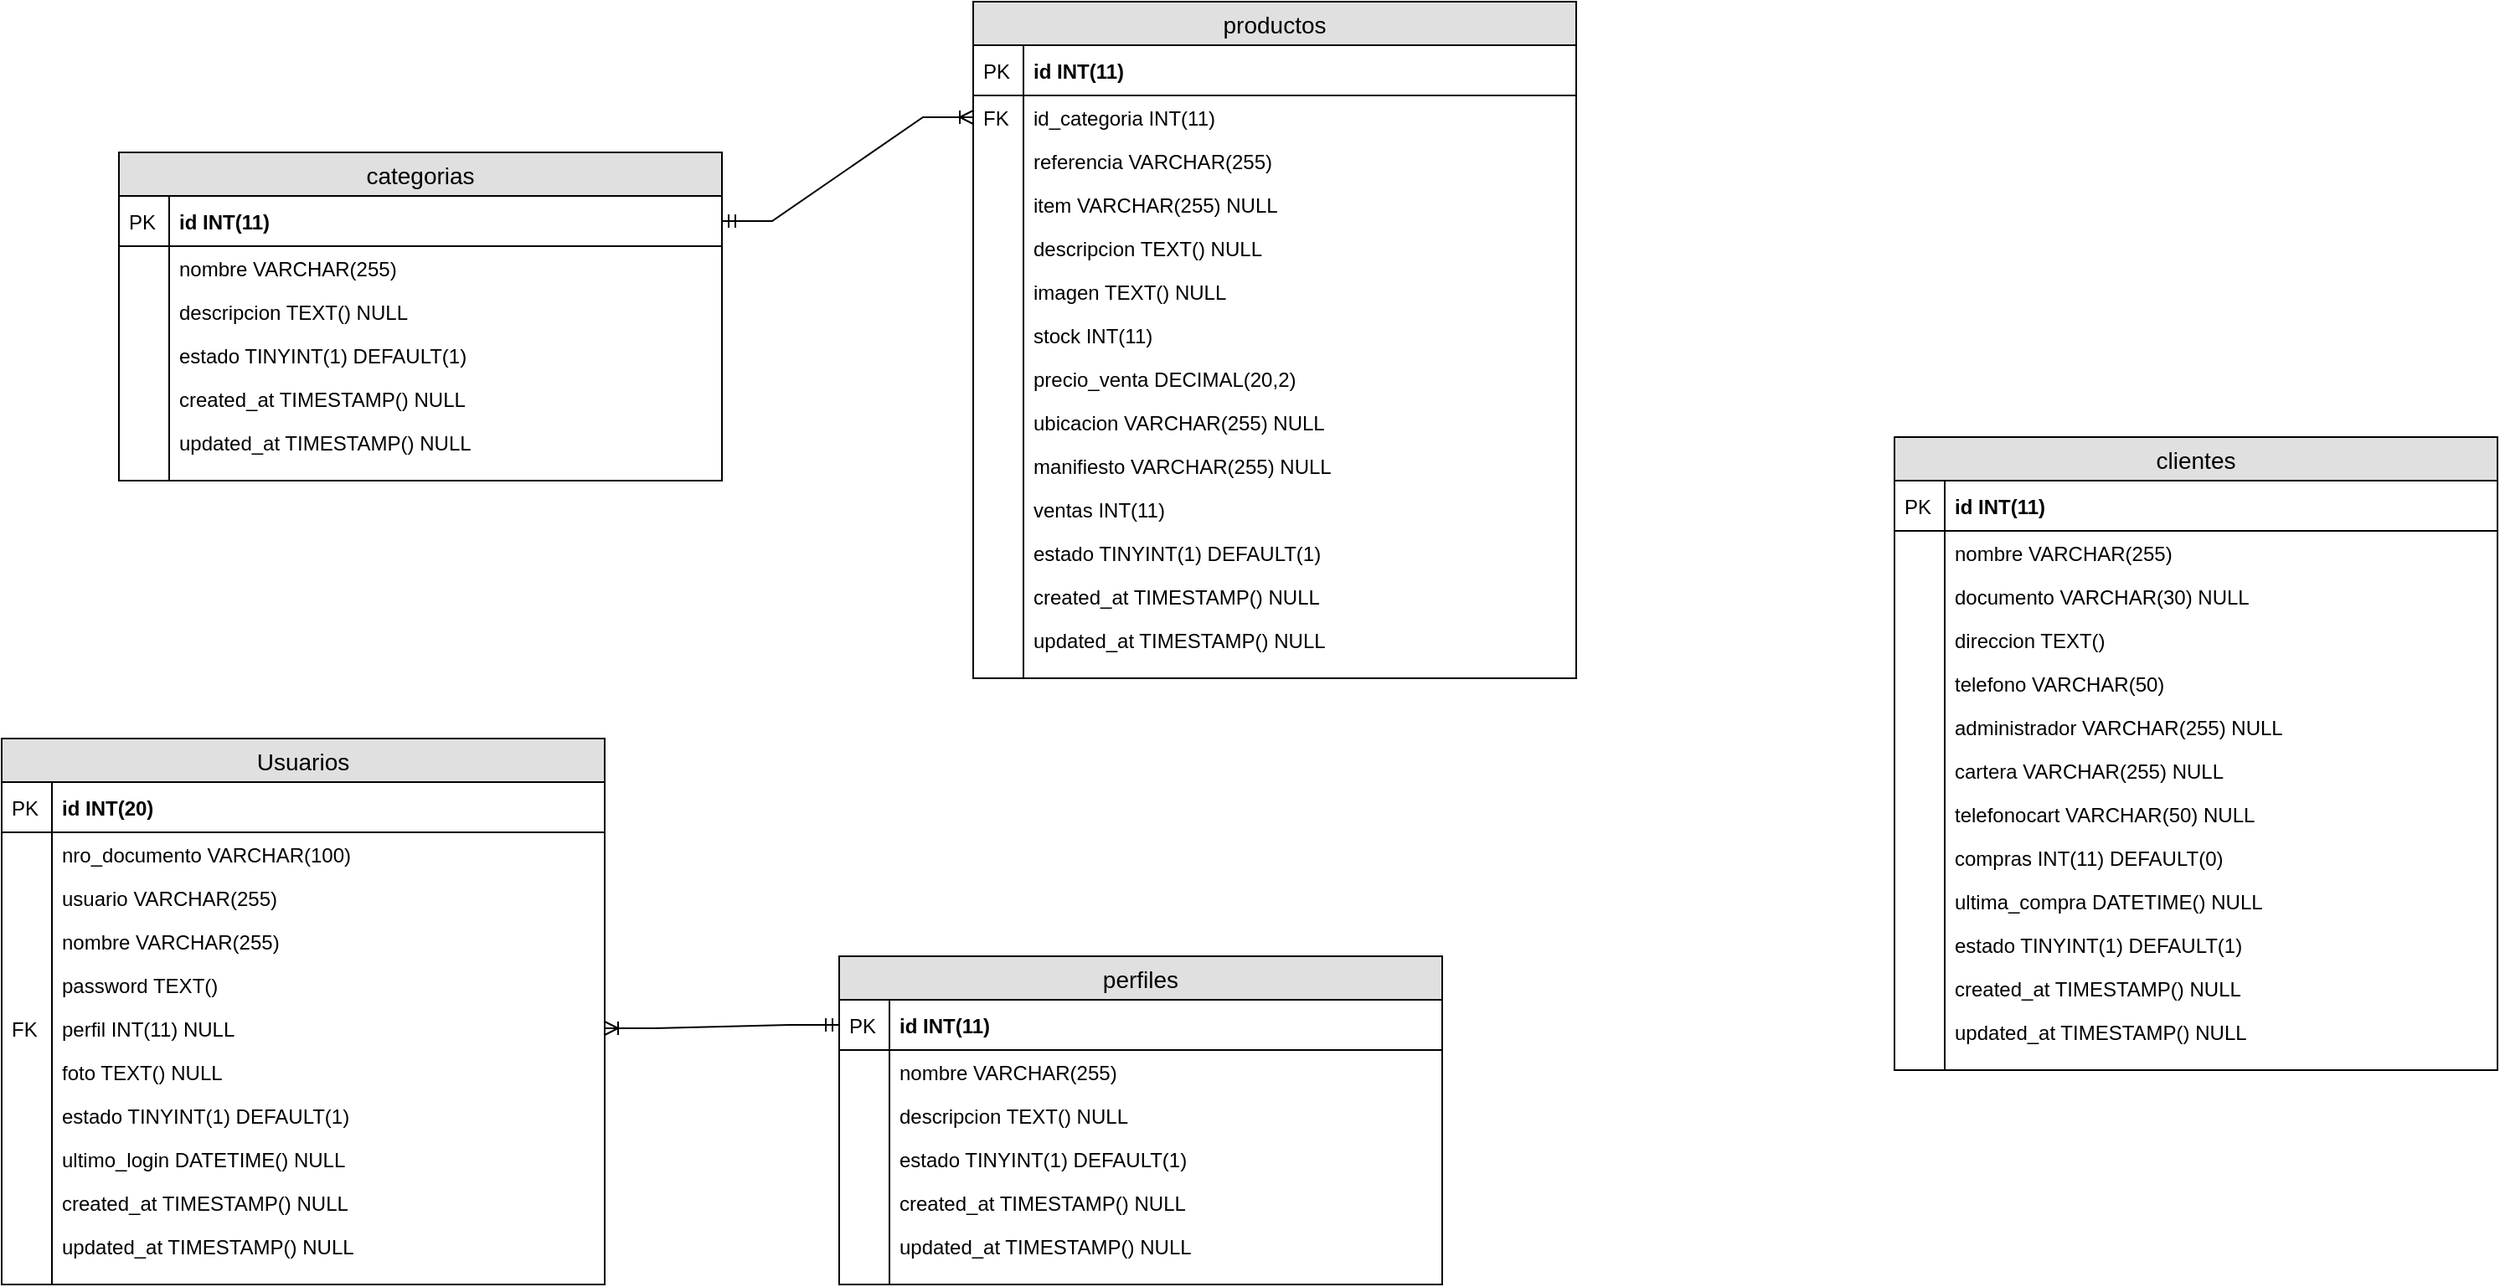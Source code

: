 <mxfile version="15.4.0" type="device"><diagram id="TV2pP8yMNN5nNsr2ddYz" name="Página-1"><mxGraphModel dx="2249" dy="1991" grid="1" gridSize="10" guides="1" tooltips="1" connect="1" arrows="1" fold="1" page="1" pageScale="1" pageWidth="827" pageHeight="1169" math="0" shadow="0"><root><mxCell id="0"/><mxCell id="1" parent="0"/><mxCell id="K2hWUeUvLaZcjFh7Xg0i-14" value="Usuarios" style="swimlane;fontStyle=0;childLayout=stackLayout;horizontal=1;startSize=26;fillColor=#e0e0e0;horizontalStack=0;resizeParent=1;resizeParentMax=0;resizeLast=0;collapsible=1;marginBottom=0;swimlaneFillColor=#ffffff;align=center;fontSize=14;" parent="1" vertex="1"><mxGeometry x="-680" y="280" width="360" height="326" as="geometry"/></mxCell><mxCell id="K2hWUeUvLaZcjFh7Xg0i-15" value="id INT(20)" style="shape=partialRectangle;top=0;left=0;right=0;bottom=1;align=left;verticalAlign=middle;fillColor=none;spacingLeft=34;spacingRight=4;overflow=hidden;rotatable=0;points=[[0,0.5],[1,0.5]];portConstraint=eastwest;dropTarget=0;fontStyle=1;fontSize=12;" parent="K2hWUeUvLaZcjFh7Xg0i-14" vertex="1"><mxGeometry y="26" width="360" height="30" as="geometry"/></mxCell><mxCell id="K2hWUeUvLaZcjFh7Xg0i-16" value="PK" style="shape=partialRectangle;top=0;left=0;bottom=0;fillColor=none;align=left;verticalAlign=middle;spacingLeft=4;spacingRight=4;overflow=hidden;rotatable=0;points=[];portConstraint=eastwest;part=1;fontSize=12;" parent="K2hWUeUvLaZcjFh7Xg0i-15" vertex="1" connectable="0"><mxGeometry width="30" height="30" as="geometry"/></mxCell><mxCell id="K2hWUeUvLaZcjFh7Xg0i-17" value="nro_documento VARCHAR(100)&#10;" style="shape=partialRectangle;top=0;left=0;right=0;bottom=0;align=left;verticalAlign=top;fillColor=none;spacingLeft=34;spacingRight=4;overflow=hidden;rotatable=0;points=[[0,0.5],[1,0.5]];portConstraint=eastwest;dropTarget=0;fontSize=12;" parent="K2hWUeUvLaZcjFh7Xg0i-14" vertex="1"><mxGeometry y="56" width="360" height="26" as="geometry"/></mxCell><mxCell id="K2hWUeUvLaZcjFh7Xg0i-18" value="" style="shape=partialRectangle;top=0;left=0;bottom=0;fillColor=none;align=left;verticalAlign=top;spacingLeft=4;spacingRight=4;overflow=hidden;rotatable=0;points=[];portConstraint=eastwest;part=1;fontSize=12;" parent="K2hWUeUvLaZcjFh7Xg0i-17" vertex="1" connectable="0"><mxGeometry width="30" height="26" as="geometry"/></mxCell><mxCell id="K2hWUeUvLaZcjFh7Xg0i-19" value="usuario VARCHAR(255)" style="shape=partialRectangle;top=0;left=0;right=0;bottom=0;align=left;verticalAlign=top;fillColor=none;spacingLeft=34;spacingRight=4;overflow=hidden;rotatable=0;points=[[0,0.5],[1,0.5]];portConstraint=eastwest;dropTarget=0;fontSize=12;" parent="K2hWUeUvLaZcjFh7Xg0i-14" vertex="1"><mxGeometry y="82" width="360" height="26" as="geometry"/></mxCell><mxCell id="K2hWUeUvLaZcjFh7Xg0i-20" value="" style="shape=partialRectangle;top=0;left=0;bottom=0;fillColor=none;align=left;verticalAlign=top;spacingLeft=4;spacingRight=4;overflow=hidden;rotatable=0;points=[];portConstraint=eastwest;part=1;fontSize=12;" parent="K2hWUeUvLaZcjFh7Xg0i-19" vertex="1" connectable="0"><mxGeometry width="30" height="26" as="geometry"/></mxCell><mxCell id="K2hWUeUvLaZcjFh7Xg0i-23" value="nombre VARCHAR(255)" style="shape=partialRectangle;top=0;left=0;right=0;bottom=0;align=left;verticalAlign=top;fillColor=none;spacingLeft=34;spacingRight=4;overflow=hidden;rotatable=0;points=[[0,0.5],[1,0.5]];portConstraint=eastwest;dropTarget=0;fontSize=12;" parent="K2hWUeUvLaZcjFh7Xg0i-14" vertex="1"><mxGeometry y="108" width="360" height="26" as="geometry"/></mxCell><mxCell id="K2hWUeUvLaZcjFh7Xg0i-24" value="" style="shape=partialRectangle;top=0;left=0;bottom=0;fillColor=none;align=left;verticalAlign=top;spacingLeft=4;spacingRight=4;overflow=hidden;rotatable=0;points=[];portConstraint=eastwest;part=1;fontSize=12;" parent="K2hWUeUvLaZcjFh7Xg0i-23" vertex="1" connectable="0"><mxGeometry width="30" height="26" as="geometry"/></mxCell><mxCell id="K2hWUeUvLaZcjFh7Xg0i-21" value="password TEXT()" style="shape=partialRectangle;top=0;left=0;right=0;bottom=0;align=left;verticalAlign=top;fillColor=none;spacingLeft=34;spacingRight=4;overflow=hidden;rotatable=0;points=[[0,0.5],[1,0.5]];portConstraint=eastwest;dropTarget=0;fontSize=12;" parent="K2hWUeUvLaZcjFh7Xg0i-14" vertex="1"><mxGeometry y="134" width="360" height="26" as="geometry"/></mxCell><mxCell id="K2hWUeUvLaZcjFh7Xg0i-22" value="" style="shape=partialRectangle;top=0;left=0;bottom=0;fillColor=none;align=left;verticalAlign=top;spacingLeft=4;spacingRight=4;overflow=hidden;rotatable=0;points=[];portConstraint=eastwest;part=1;fontSize=12;" parent="K2hWUeUvLaZcjFh7Xg0i-21" vertex="1" connectable="0"><mxGeometry width="30" height="26" as="geometry"/></mxCell><mxCell id="K2hWUeUvLaZcjFh7Xg0i-25" value="perfil INT(11) NULL" style="shape=partialRectangle;top=0;left=0;right=0;bottom=0;align=left;verticalAlign=top;fillColor=none;spacingLeft=34;spacingRight=4;overflow=hidden;rotatable=0;points=[[0,0.5],[1,0.5]];portConstraint=eastwest;dropTarget=0;fontSize=12;" parent="K2hWUeUvLaZcjFh7Xg0i-14" vertex="1"><mxGeometry y="160" width="360" height="26" as="geometry"/></mxCell><mxCell id="K2hWUeUvLaZcjFh7Xg0i-26" value="FK" style="shape=partialRectangle;top=0;left=0;bottom=0;fillColor=none;align=left;verticalAlign=top;spacingLeft=4;spacingRight=4;overflow=hidden;rotatable=0;points=[];portConstraint=eastwest;part=1;fontSize=12;" parent="K2hWUeUvLaZcjFh7Xg0i-25" vertex="1" connectable="0"><mxGeometry width="30" height="26" as="geometry"/></mxCell><mxCell id="K2hWUeUvLaZcjFh7Xg0i-27" value="foto TEXT() NULL" style="shape=partialRectangle;top=0;left=0;right=0;bottom=0;align=left;verticalAlign=top;fillColor=none;spacingLeft=34;spacingRight=4;overflow=hidden;rotatable=0;points=[[0,0.5],[1,0.5]];portConstraint=eastwest;dropTarget=0;fontSize=12;" parent="K2hWUeUvLaZcjFh7Xg0i-14" vertex="1"><mxGeometry y="186" width="360" height="26" as="geometry"/></mxCell><mxCell id="K2hWUeUvLaZcjFh7Xg0i-28" value="" style="shape=partialRectangle;top=0;left=0;bottom=0;fillColor=none;align=left;verticalAlign=top;spacingLeft=4;spacingRight=4;overflow=hidden;rotatable=0;points=[];portConstraint=eastwest;part=1;fontSize=12;" parent="K2hWUeUvLaZcjFh7Xg0i-27" vertex="1" connectable="0"><mxGeometry width="30" height="26" as="geometry"/></mxCell><mxCell id="K2hWUeUvLaZcjFh7Xg0i-41" value="estado TINYINT(1) DEFAULT(1)" style="shape=partialRectangle;top=0;left=0;right=0;bottom=0;align=left;verticalAlign=top;fillColor=none;spacingLeft=34;spacingRight=4;overflow=hidden;rotatable=0;points=[[0,0.5],[1,0.5]];portConstraint=eastwest;dropTarget=0;fontSize=12;" parent="K2hWUeUvLaZcjFh7Xg0i-14" vertex="1"><mxGeometry y="212" width="360" height="26" as="geometry"/></mxCell><mxCell id="K2hWUeUvLaZcjFh7Xg0i-42" value="" style="shape=partialRectangle;top=0;left=0;bottom=0;fillColor=none;align=left;verticalAlign=top;spacingLeft=4;spacingRight=4;overflow=hidden;rotatable=0;points=[];portConstraint=eastwest;part=1;fontSize=12;" parent="K2hWUeUvLaZcjFh7Xg0i-41" vertex="1" connectable="0"><mxGeometry width="30" height="26" as="geometry"/></mxCell><mxCell id="K2hWUeUvLaZcjFh7Xg0i-29" value="ultimo_login DATETIME() NULL" style="shape=partialRectangle;top=0;left=0;right=0;bottom=0;align=left;verticalAlign=top;fillColor=none;spacingLeft=34;spacingRight=4;overflow=hidden;rotatable=0;points=[[0,0.5],[1,0.5]];portConstraint=eastwest;dropTarget=0;fontSize=12;" parent="K2hWUeUvLaZcjFh7Xg0i-14" vertex="1"><mxGeometry y="238" width="360" height="26" as="geometry"/></mxCell><mxCell id="K2hWUeUvLaZcjFh7Xg0i-30" value="" style="shape=partialRectangle;top=0;left=0;bottom=0;fillColor=none;align=left;verticalAlign=top;spacingLeft=4;spacingRight=4;overflow=hidden;rotatable=0;points=[];portConstraint=eastwest;part=1;fontSize=12;" parent="K2hWUeUvLaZcjFh7Xg0i-29" vertex="1" connectable="0"><mxGeometry width="30" height="26" as="geometry"/></mxCell><mxCell id="K2hWUeUvLaZcjFh7Xg0i-45" value="created_at TIMESTAMP() NULL" style="shape=partialRectangle;top=0;left=0;right=0;bottom=0;align=left;verticalAlign=top;fillColor=none;spacingLeft=34;spacingRight=4;overflow=hidden;rotatable=0;points=[[0,0.5],[1,0.5]];portConstraint=eastwest;dropTarget=0;fontSize=12;" parent="K2hWUeUvLaZcjFh7Xg0i-14" vertex="1"><mxGeometry y="264" width="360" height="26" as="geometry"/></mxCell><mxCell id="K2hWUeUvLaZcjFh7Xg0i-46" value="" style="shape=partialRectangle;top=0;left=0;bottom=0;fillColor=none;align=left;verticalAlign=top;spacingLeft=4;spacingRight=4;overflow=hidden;rotatable=0;points=[];portConstraint=eastwest;part=1;fontSize=12;" parent="K2hWUeUvLaZcjFh7Xg0i-45" vertex="1" connectable="0"><mxGeometry width="30" height="26" as="geometry"/></mxCell><mxCell id="K2hWUeUvLaZcjFh7Xg0i-47" value="updated_at TIMESTAMP() NULL" style="shape=partialRectangle;top=0;left=0;right=0;bottom=0;align=left;verticalAlign=top;fillColor=none;spacingLeft=34;spacingRight=4;overflow=hidden;rotatable=0;points=[[0,0.5],[1,0.5]];portConstraint=eastwest;dropTarget=0;fontSize=12;" parent="K2hWUeUvLaZcjFh7Xg0i-14" vertex="1"><mxGeometry y="290" width="360" height="26" as="geometry"/></mxCell><mxCell id="K2hWUeUvLaZcjFh7Xg0i-48" value="" style="shape=partialRectangle;top=0;left=0;bottom=0;fillColor=none;align=left;verticalAlign=top;spacingLeft=4;spacingRight=4;overflow=hidden;rotatable=0;points=[];portConstraint=eastwest;part=1;fontSize=12;" parent="K2hWUeUvLaZcjFh7Xg0i-47" vertex="1" connectable="0"><mxGeometry width="30" height="26" as="geometry"/></mxCell><mxCell id="K2hWUeUvLaZcjFh7Xg0i-55" value="" style="shape=partialRectangle;top=0;left=0;right=0;bottom=0;align=left;verticalAlign=top;fillColor=none;spacingLeft=34;spacingRight=4;overflow=hidden;rotatable=0;points=[[0,0.5],[1,0.5]];portConstraint=eastwest;dropTarget=0;fontSize=12;" parent="K2hWUeUvLaZcjFh7Xg0i-14" vertex="1"><mxGeometry y="316" width="360" height="10" as="geometry"/></mxCell><mxCell id="K2hWUeUvLaZcjFh7Xg0i-56" value="" style="shape=partialRectangle;top=0;left=0;bottom=0;fillColor=none;align=left;verticalAlign=top;spacingLeft=4;spacingRight=4;overflow=hidden;rotatable=0;points=[];portConstraint=eastwest;part=1;fontSize=12;" parent="K2hWUeUvLaZcjFh7Xg0i-55" vertex="1" connectable="0"><mxGeometry width="30" height="10" as="geometry"/></mxCell><mxCell id="K2hWUeUvLaZcjFh7Xg0i-59" value="perfiles" style="swimlane;fontStyle=0;childLayout=stackLayout;horizontal=1;startSize=26;fillColor=#e0e0e0;horizontalStack=0;resizeParent=1;resizeParentMax=0;resizeLast=0;collapsible=1;marginBottom=0;swimlaneFillColor=#ffffff;align=center;fontSize=14;" parent="1" vertex="1"><mxGeometry x="-180" y="410" width="360" height="196" as="geometry"/></mxCell><mxCell id="K2hWUeUvLaZcjFh7Xg0i-60" value="id INT(11)" style="shape=partialRectangle;top=0;left=0;right=0;bottom=1;align=left;verticalAlign=middle;fillColor=none;spacingLeft=34;spacingRight=4;overflow=hidden;rotatable=0;points=[[0,0.5],[1,0.5]];portConstraint=eastwest;dropTarget=0;fontStyle=1;fontSize=12;" parent="K2hWUeUvLaZcjFh7Xg0i-59" vertex="1"><mxGeometry y="26" width="360" height="30" as="geometry"/></mxCell><mxCell id="K2hWUeUvLaZcjFh7Xg0i-61" value="PK" style="shape=partialRectangle;top=0;left=0;bottom=0;fillColor=none;align=left;verticalAlign=middle;spacingLeft=4;spacingRight=4;overflow=hidden;rotatable=0;points=[];portConstraint=eastwest;part=1;fontSize=12;" parent="K2hWUeUvLaZcjFh7Xg0i-60" vertex="1" connectable="0"><mxGeometry width="30" height="30" as="geometry"/></mxCell><mxCell id="K2hWUeUvLaZcjFh7Xg0i-62" value="nombre VARCHAR(255)" style="shape=partialRectangle;top=0;left=0;right=0;bottom=0;align=left;verticalAlign=top;fillColor=none;spacingLeft=34;spacingRight=4;overflow=hidden;rotatable=0;points=[[0,0.5],[1,0.5]];portConstraint=eastwest;dropTarget=0;fontSize=12;" parent="K2hWUeUvLaZcjFh7Xg0i-59" vertex="1"><mxGeometry y="56" width="360" height="26" as="geometry"/></mxCell><mxCell id="K2hWUeUvLaZcjFh7Xg0i-63" value="" style="shape=partialRectangle;top=0;left=0;bottom=0;fillColor=none;align=left;verticalAlign=top;spacingLeft=4;spacingRight=4;overflow=hidden;rotatable=0;points=[];portConstraint=eastwest;part=1;fontSize=12;" parent="K2hWUeUvLaZcjFh7Xg0i-62" vertex="1" connectable="0"><mxGeometry width="30" height="26" as="geometry"/></mxCell><mxCell id="K2hWUeUvLaZcjFh7Xg0i-68" value="descripcion TEXT() NULL" style="shape=partialRectangle;top=0;left=0;right=0;bottom=0;align=left;verticalAlign=top;fillColor=none;spacingLeft=34;spacingRight=4;overflow=hidden;rotatable=0;points=[[0,0.5],[1,0.5]];portConstraint=eastwest;dropTarget=0;fontSize=12;" parent="K2hWUeUvLaZcjFh7Xg0i-59" vertex="1"><mxGeometry y="82" width="360" height="26" as="geometry"/></mxCell><mxCell id="K2hWUeUvLaZcjFh7Xg0i-69" value="" style="shape=partialRectangle;top=0;left=0;bottom=0;fillColor=none;align=left;verticalAlign=top;spacingLeft=4;spacingRight=4;overflow=hidden;rotatable=0;points=[];portConstraint=eastwest;part=1;fontSize=12;" parent="K2hWUeUvLaZcjFh7Xg0i-68" vertex="1" connectable="0"><mxGeometry width="30" height="26" as="geometry"/></mxCell><mxCell id="K2hWUeUvLaZcjFh7Xg0i-86" value="estado TINYINT(1) DEFAULT(1)" style="shape=partialRectangle;top=0;left=0;right=0;bottom=0;align=left;verticalAlign=top;fillColor=none;spacingLeft=34;spacingRight=4;overflow=hidden;rotatable=0;points=[[0,0.5],[1,0.5]];portConstraint=eastwest;dropTarget=0;fontSize=12;" parent="K2hWUeUvLaZcjFh7Xg0i-59" vertex="1"><mxGeometry y="108" width="360" height="26" as="geometry"/></mxCell><mxCell id="K2hWUeUvLaZcjFh7Xg0i-87" value="" style="shape=partialRectangle;top=0;left=0;bottom=0;fillColor=none;align=left;verticalAlign=top;spacingLeft=4;spacingRight=4;overflow=hidden;rotatable=0;points=[];portConstraint=eastwest;part=1;fontSize=12;" parent="K2hWUeUvLaZcjFh7Xg0i-86" vertex="1" connectable="0"><mxGeometry width="30" height="26" as="geometry"/></mxCell><mxCell id="K2hWUeUvLaZcjFh7Xg0i-90" value="created_at TIMESTAMP() NULL" style="shape=partialRectangle;top=0;left=0;right=0;bottom=0;align=left;verticalAlign=top;fillColor=none;spacingLeft=34;spacingRight=4;overflow=hidden;rotatable=0;points=[[0,0.5],[1,0.5]];portConstraint=eastwest;dropTarget=0;fontSize=12;" parent="K2hWUeUvLaZcjFh7Xg0i-59" vertex="1"><mxGeometry y="134" width="360" height="26" as="geometry"/></mxCell><mxCell id="K2hWUeUvLaZcjFh7Xg0i-91" value="" style="shape=partialRectangle;top=0;left=0;bottom=0;fillColor=none;align=left;verticalAlign=top;spacingLeft=4;spacingRight=4;overflow=hidden;rotatable=0;points=[];portConstraint=eastwest;part=1;fontSize=12;" parent="K2hWUeUvLaZcjFh7Xg0i-90" vertex="1" connectable="0"><mxGeometry width="30" height="26" as="geometry"/></mxCell><mxCell id="K2hWUeUvLaZcjFh7Xg0i-92" value="updated_at TIMESTAMP() NULL" style="shape=partialRectangle;top=0;left=0;right=0;bottom=0;align=left;verticalAlign=top;fillColor=none;spacingLeft=34;spacingRight=4;overflow=hidden;rotatable=0;points=[[0,0.5],[1,0.5]];portConstraint=eastwest;dropTarget=0;fontSize=12;" parent="K2hWUeUvLaZcjFh7Xg0i-59" vertex="1"><mxGeometry y="160" width="360" height="26" as="geometry"/></mxCell><mxCell id="K2hWUeUvLaZcjFh7Xg0i-93" value="" style="shape=partialRectangle;top=0;left=0;bottom=0;fillColor=none;align=left;verticalAlign=top;spacingLeft=4;spacingRight=4;overflow=hidden;rotatable=0;points=[];portConstraint=eastwest;part=1;fontSize=12;" parent="K2hWUeUvLaZcjFh7Xg0i-92" vertex="1" connectable="0"><mxGeometry width="30" height="26" as="geometry"/></mxCell><mxCell id="K2hWUeUvLaZcjFh7Xg0i-100" value="" style="shape=partialRectangle;top=0;left=0;right=0;bottom=0;align=left;verticalAlign=top;fillColor=none;spacingLeft=34;spacingRight=4;overflow=hidden;rotatable=0;points=[[0,0.5],[1,0.5]];portConstraint=eastwest;dropTarget=0;fontSize=12;" parent="K2hWUeUvLaZcjFh7Xg0i-59" vertex="1"><mxGeometry y="186" width="360" height="10" as="geometry"/></mxCell><mxCell id="K2hWUeUvLaZcjFh7Xg0i-101" value="" style="shape=partialRectangle;top=0;left=0;bottom=0;fillColor=none;align=left;verticalAlign=top;spacingLeft=4;spacingRight=4;overflow=hidden;rotatable=0;points=[];portConstraint=eastwest;part=1;fontSize=12;" parent="K2hWUeUvLaZcjFh7Xg0i-100" vertex="1" connectable="0"><mxGeometry width="30" height="10" as="geometry"/></mxCell><mxCell id="t4gjUZf2-VR_p1XcIjSn-1" value="categorias" style="swimlane;fontStyle=0;childLayout=stackLayout;horizontal=1;startSize=26;fillColor=#e0e0e0;horizontalStack=0;resizeParent=1;resizeParentMax=0;resizeLast=0;collapsible=1;marginBottom=0;swimlaneFillColor=#ffffff;align=center;fontSize=14;" parent="1" vertex="1"><mxGeometry x="-610" y="-70" width="360" height="196" as="geometry"/></mxCell><mxCell id="t4gjUZf2-VR_p1XcIjSn-2" value="id INT(11)" style="shape=partialRectangle;top=0;left=0;right=0;bottom=1;align=left;verticalAlign=middle;fillColor=none;spacingLeft=34;spacingRight=4;overflow=hidden;rotatable=0;points=[[0,0.5],[1,0.5]];portConstraint=eastwest;dropTarget=0;fontStyle=1;fontSize=12;" parent="t4gjUZf2-VR_p1XcIjSn-1" vertex="1"><mxGeometry y="26" width="360" height="30" as="geometry"/></mxCell><mxCell id="t4gjUZf2-VR_p1XcIjSn-3" value="PK" style="shape=partialRectangle;top=0;left=0;bottom=0;fillColor=none;align=left;verticalAlign=middle;spacingLeft=4;spacingRight=4;overflow=hidden;rotatable=0;points=[];portConstraint=eastwest;part=1;fontSize=12;" parent="t4gjUZf2-VR_p1XcIjSn-2" vertex="1" connectable="0"><mxGeometry width="30" height="30" as="geometry"/></mxCell><mxCell id="t4gjUZf2-VR_p1XcIjSn-4" value="nombre VARCHAR(255)" style="shape=partialRectangle;top=0;left=0;right=0;bottom=0;align=left;verticalAlign=top;fillColor=none;spacingLeft=34;spacingRight=4;overflow=hidden;rotatable=0;points=[[0,0.5],[1,0.5]];portConstraint=eastwest;dropTarget=0;fontSize=12;" parent="t4gjUZf2-VR_p1XcIjSn-1" vertex="1"><mxGeometry y="56" width="360" height="26" as="geometry"/></mxCell><mxCell id="t4gjUZf2-VR_p1XcIjSn-5" value="" style="shape=partialRectangle;top=0;left=0;bottom=0;fillColor=none;align=left;verticalAlign=top;spacingLeft=4;spacingRight=4;overflow=hidden;rotatable=0;points=[];portConstraint=eastwest;part=1;fontSize=12;" parent="t4gjUZf2-VR_p1XcIjSn-4" vertex="1" connectable="0"><mxGeometry width="30" height="26" as="geometry"/></mxCell><mxCell id="t4gjUZf2-VR_p1XcIjSn-6" value="descripcion TEXT() NULL" style="shape=partialRectangle;top=0;left=0;right=0;bottom=0;align=left;verticalAlign=top;fillColor=none;spacingLeft=34;spacingRight=4;overflow=hidden;rotatable=0;points=[[0,0.5],[1,0.5]];portConstraint=eastwest;dropTarget=0;fontSize=12;" parent="t4gjUZf2-VR_p1XcIjSn-1" vertex="1"><mxGeometry y="82" width="360" height="26" as="geometry"/></mxCell><mxCell id="t4gjUZf2-VR_p1XcIjSn-7" value="" style="shape=partialRectangle;top=0;left=0;bottom=0;fillColor=none;align=left;verticalAlign=top;spacingLeft=4;spacingRight=4;overflow=hidden;rotatable=0;points=[];portConstraint=eastwest;part=1;fontSize=12;" parent="t4gjUZf2-VR_p1XcIjSn-6" vertex="1" connectable="0"><mxGeometry width="30" height="26" as="geometry"/></mxCell><mxCell id="t4gjUZf2-VR_p1XcIjSn-8" value="estado TINYINT(1) DEFAULT(1)" style="shape=partialRectangle;top=0;left=0;right=0;bottom=0;align=left;verticalAlign=top;fillColor=none;spacingLeft=34;spacingRight=4;overflow=hidden;rotatable=0;points=[[0,0.5],[1,0.5]];portConstraint=eastwest;dropTarget=0;fontSize=12;" parent="t4gjUZf2-VR_p1XcIjSn-1" vertex="1"><mxGeometry y="108" width="360" height="26" as="geometry"/></mxCell><mxCell id="t4gjUZf2-VR_p1XcIjSn-9" value="" style="shape=partialRectangle;top=0;left=0;bottom=0;fillColor=none;align=left;verticalAlign=top;spacingLeft=4;spacingRight=4;overflow=hidden;rotatable=0;points=[];portConstraint=eastwest;part=1;fontSize=12;" parent="t4gjUZf2-VR_p1XcIjSn-8" vertex="1" connectable="0"><mxGeometry width="30" height="26" as="geometry"/></mxCell><mxCell id="t4gjUZf2-VR_p1XcIjSn-10" value="created_at TIMESTAMP() NULL" style="shape=partialRectangle;top=0;left=0;right=0;bottom=0;align=left;verticalAlign=top;fillColor=none;spacingLeft=34;spacingRight=4;overflow=hidden;rotatable=0;points=[[0,0.5],[1,0.5]];portConstraint=eastwest;dropTarget=0;fontSize=12;" parent="t4gjUZf2-VR_p1XcIjSn-1" vertex="1"><mxGeometry y="134" width="360" height="26" as="geometry"/></mxCell><mxCell id="t4gjUZf2-VR_p1XcIjSn-11" value="" style="shape=partialRectangle;top=0;left=0;bottom=0;fillColor=none;align=left;verticalAlign=top;spacingLeft=4;spacingRight=4;overflow=hidden;rotatable=0;points=[];portConstraint=eastwest;part=1;fontSize=12;" parent="t4gjUZf2-VR_p1XcIjSn-10" vertex="1" connectable="0"><mxGeometry width="30" height="26" as="geometry"/></mxCell><mxCell id="t4gjUZf2-VR_p1XcIjSn-12" value="updated_at TIMESTAMP() NULL" style="shape=partialRectangle;top=0;left=0;right=0;bottom=0;align=left;verticalAlign=top;fillColor=none;spacingLeft=34;spacingRight=4;overflow=hidden;rotatable=0;points=[[0,0.5],[1,0.5]];portConstraint=eastwest;dropTarget=0;fontSize=12;" parent="t4gjUZf2-VR_p1XcIjSn-1" vertex="1"><mxGeometry y="160" width="360" height="26" as="geometry"/></mxCell><mxCell id="t4gjUZf2-VR_p1XcIjSn-13" value="" style="shape=partialRectangle;top=0;left=0;bottom=0;fillColor=none;align=left;verticalAlign=top;spacingLeft=4;spacingRight=4;overflow=hidden;rotatable=0;points=[];portConstraint=eastwest;part=1;fontSize=12;" parent="t4gjUZf2-VR_p1XcIjSn-12" vertex="1" connectable="0"><mxGeometry width="30" height="26" as="geometry"/></mxCell><mxCell id="t4gjUZf2-VR_p1XcIjSn-14" value="" style="shape=partialRectangle;top=0;left=0;right=0;bottom=0;align=left;verticalAlign=top;fillColor=none;spacingLeft=34;spacingRight=4;overflow=hidden;rotatable=0;points=[[0,0.5],[1,0.5]];portConstraint=eastwest;dropTarget=0;fontSize=12;" parent="t4gjUZf2-VR_p1XcIjSn-1" vertex="1"><mxGeometry y="186" width="360" height="10" as="geometry"/></mxCell><mxCell id="t4gjUZf2-VR_p1XcIjSn-15" value="" style="shape=partialRectangle;top=0;left=0;bottom=0;fillColor=none;align=left;verticalAlign=top;spacingLeft=4;spacingRight=4;overflow=hidden;rotatable=0;points=[];portConstraint=eastwest;part=1;fontSize=12;" parent="t4gjUZf2-VR_p1XcIjSn-14" vertex="1" connectable="0"><mxGeometry width="30" height="10" as="geometry"/></mxCell><mxCell id="wwwsnqTrqnUkbO4L9FfZ-1" value="productos" style="swimlane;fontStyle=0;childLayout=stackLayout;horizontal=1;startSize=26;fillColor=#e0e0e0;horizontalStack=0;resizeParent=1;resizeParentMax=0;resizeLast=0;collapsible=1;marginBottom=0;swimlaneFillColor=#ffffff;align=center;fontSize=14;" parent="1" vertex="1"><mxGeometry x="-100" y="-160" width="360" height="404" as="geometry"/></mxCell><mxCell id="wwwsnqTrqnUkbO4L9FfZ-2" value="id INT(11)" style="shape=partialRectangle;top=0;left=0;right=0;bottom=1;align=left;verticalAlign=middle;fillColor=none;spacingLeft=34;spacingRight=4;overflow=hidden;rotatable=0;points=[[0,0.5],[1,0.5]];portConstraint=eastwest;dropTarget=0;fontStyle=1;fontSize=12;" parent="wwwsnqTrqnUkbO4L9FfZ-1" vertex="1"><mxGeometry y="26" width="360" height="30" as="geometry"/></mxCell><mxCell id="wwwsnqTrqnUkbO4L9FfZ-3" value="PK" style="shape=partialRectangle;top=0;left=0;bottom=0;fillColor=none;align=left;verticalAlign=middle;spacingLeft=4;spacingRight=4;overflow=hidden;rotatable=0;points=[];portConstraint=eastwest;part=1;fontSize=12;" parent="wwwsnqTrqnUkbO4L9FfZ-2" vertex="1" connectable="0"><mxGeometry width="30" height="30" as="geometry"/></mxCell><mxCell id="wwwsnqTrqnUkbO4L9FfZ-4" value="id_categoria INT(11)" style="shape=partialRectangle;top=0;left=0;right=0;bottom=0;align=left;verticalAlign=top;fillColor=none;spacingLeft=34;spacingRight=4;overflow=hidden;rotatable=0;points=[[0,0.5],[1,0.5]];portConstraint=eastwest;dropTarget=0;fontSize=12;" parent="wwwsnqTrqnUkbO4L9FfZ-1" vertex="1"><mxGeometry y="56" width="360" height="26" as="geometry"/></mxCell><mxCell id="wwwsnqTrqnUkbO4L9FfZ-5" value="FK" style="shape=partialRectangle;top=0;left=0;bottom=0;fillColor=none;align=left;verticalAlign=top;spacingLeft=4;spacingRight=4;overflow=hidden;rotatable=0;points=[];portConstraint=eastwest;part=1;fontSize=12;" parent="wwwsnqTrqnUkbO4L9FfZ-4" vertex="1" connectable="0"><mxGeometry width="30" height="26" as="geometry"/></mxCell><mxCell id="wwwsnqTrqnUkbO4L9FfZ-6" value="referencia VARCHAR(255)" style="shape=partialRectangle;top=0;left=0;right=0;bottom=0;align=left;verticalAlign=top;fillColor=none;spacingLeft=34;spacingRight=4;overflow=hidden;rotatable=0;points=[[0,0.5],[1,0.5]];portConstraint=eastwest;dropTarget=0;fontSize=12;" parent="wwwsnqTrqnUkbO4L9FfZ-1" vertex="1"><mxGeometry y="82" width="360" height="26" as="geometry"/></mxCell><mxCell id="wwwsnqTrqnUkbO4L9FfZ-7" value="" style="shape=partialRectangle;top=0;left=0;bottom=0;fillColor=none;align=left;verticalAlign=top;spacingLeft=4;spacingRight=4;overflow=hidden;rotatable=0;points=[];portConstraint=eastwest;part=1;fontSize=12;" parent="wwwsnqTrqnUkbO4L9FfZ-6" vertex="1" connectable="0"><mxGeometry width="30" height="26" as="geometry"/></mxCell><mxCell id="wwwsnqTrqnUkbO4L9FfZ-45" value="item VARCHAR(255) NULL" style="shape=partialRectangle;top=0;left=0;right=0;bottom=0;align=left;verticalAlign=top;fillColor=none;spacingLeft=34;spacingRight=4;overflow=hidden;rotatable=0;points=[[0,0.5],[1,0.5]];portConstraint=eastwest;dropTarget=0;fontSize=12;" parent="wwwsnqTrqnUkbO4L9FfZ-1" vertex="1"><mxGeometry y="108" width="360" height="26" as="geometry"/></mxCell><mxCell id="wwwsnqTrqnUkbO4L9FfZ-46" value="" style="shape=partialRectangle;top=0;left=0;bottom=0;fillColor=none;align=left;verticalAlign=top;spacingLeft=4;spacingRight=4;overflow=hidden;rotatable=0;points=[];portConstraint=eastwest;part=1;fontSize=12;" parent="wwwsnqTrqnUkbO4L9FfZ-45" vertex="1" connectable="0"><mxGeometry width="30" height="26" as="geometry"/></mxCell><mxCell id="wwwsnqTrqnUkbO4L9FfZ-47" value="descripcion TEXT() NULL" style="shape=partialRectangle;top=0;left=0;right=0;bottom=0;align=left;verticalAlign=top;fillColor=none;spacingLeft=34;spacingRight=4;overflow=hidden;rotatable=0;points=[[0,0.5],[1,0.5]];portConstraint=eastwest;dropTarget=0;fontSize=12;" parent="wwwsnqTrqnUkbO4L9FfZ-1" vertex="1"><mxGeometry y="134" width="360" height="26" as="geometry"/></mxCell><mxCell id="wwwsnqTrqnUkbO4L9FfZ-48" value="" style="shape=partialRectangle;top=0;left=0;bottom=0;fillColor=none;align=left;verticalAlign=top;spacingLeft=4;spacingRight=4;overflow=hidden;rotatable=0;points=[];portConstraint=eastwest;part=1;fontSize=12;" parent="wwwsnqTrqnUkbO4L9FfZ-47" vertex="1" connectable="0"><mxGeometry width="30" height="26" as="geometry"/></mxCell><mxCell id="wwwsnqTrqnUkbO4L9FfZ-49" value="imagen TEXT() NULL" style="shape=partialRectangle;top=0;left=0;right=0;bottom=0;align=left;verticalAlign=top;fillColor=none;spacingLeft=34;spacingRight=4;overflow=hidden;rotatable=0;points=[[0,0.5],[1,0.5]];portConstraint=eastwest;dropTarget=0;fontSize=12;" parent="wwwsnqTrqnUkbO4L9FfZ-1" vertex="1"><mxGeometry y="160" width="360" height="26" as="geometry"/></mxCell><mxCell id="wwwsnqTrqnUkbO4L9FfZ-50" value="" style="shape=partialRectangle;top=0;left=0;bottom=0;fillColor=none;align=left;verticalAlign=top;spacingLeft=4;spacingRight=4;overflow=hidden;rotatable=0;points=[];portConstraint=eastwest;part=1;fontSize=12;" parent="wwwsnqTrqnUkbO4L9FfZ-49" vertex="1" connectable="0"><mxGeometry width="30" height="26" as="geometry"/></mxCell><mxCell id="wwwsnqTrqnUkbO4L9FfZ-51" value="stock INT(11)" style="shape=partialRectangle;top=0;left=0;right=0;bottom=0;align=left;verticalAlign=top;fillColor=none;spacingLeft=34;spacingRight=4;overflow=hidden;rotatable=0;points=[[0,0.5],[1,0.5]];portConstraint=eastwest;dropTarget=0;fontSize=12;" parent="wwwsnqTrqnUkbO4L9FfZ-1" vertex="1"><mxGeometry y="186" width="360" height="26" as="geometry"/></mxCell><mxCell id="wwwsnqTrqnUkbO4L9FfZ-52" value="" style="shape=partialRectangle;top=0;left=0;bottom=0;fillColor=none;align=left;verticalAlign=top;spacingLeft=4;spacingRight=4;overflow=hidden;rotatable=0;points=[];portConstraint=eastwest;part=1;fontSize=12;" parent="wwwsnqTrqnUkbO4L9FfZ-51" vertex="1" connectable="0"><mxGeometry width="30" height="26" as="geometry"/></mxCell><mxCell id="wwwsnqTrqnUkbO4L9FfZ-53" value="precio_venta DECIMAL(20,2)" style="shape=partialRectangle;top=0;left=0;right=0;bottom=0;align=left;verticalAlign=top;fillColor=none;spacingLeft=34;spacingRight=4;overflow=hidden;rotatable=0;points=[[0,0.5],[1,0.5]];portConstraint=eastwest;dropTarget=0;fontSize=12;" parent="wwwsnqTrqnUkbO4L9FfZ-1" vertex="1"><mxGeometry y="212" width="360" height="26" as="geometry"/></mxCell><mxCell id="wwwsnqTrqnUkbO4L9FfZ-54" value="" style="shape=partialRectangle;top=0;left=0;bottom=0;fillColor=none;align=left;verticalAlign=top;spacingLeft=4;spacingRight=4;overflow=hidden;rotatable=0;points=[];portConstraint=eastwest;part=1;fontSize=12;" parent="wwwsnqTrqnUkbO4L9FfZ-53" vertex="1" connectable="0"><mxGeometry width="30" height="26" as="geometry"/></mxCell><mxCell id="wwwsnqTrqnUkbO4L9FfZ-55" value="ubicacion VARCHAR(255) NULL" style="shape=partialRectangle;top=0;left=0;right=0;bottom=0;align=left;verticalAlign=top;fillColor=none;spacingLeft=34;spacingRight=4;overflow=hidden;rotatable=0;points=[[0,0.5],[1,0.5]];portConstraint=eastwest;dropTarget=0;fontSize=12;" parent="wwwsnqTrqnUkbO4L9FfZ-1" vertex="1"><mxGeometry y="238" width="360" height="26" as="geometry"/></mxCell><mxCell id="wwwsnqTrqnUkbO4L9FfZ-56" value="" style="shape=partialRectangle;top=0;left=0;bottom=0;fillColor=none;align=left;verticalAlign=top;spacingLeft=4;spacingRight=4;overflow=hidden;rotatable=0;points=[];portConstraint=eastwest;part=1;fontSize=12;" parent="wwwsnqTrqnUkbO4L9FfZ-55" vertex="1" connectable="0"><mxGeometry width="30" height="26" as="geometry"/></mxCell><mxCell id="wwwsnqTrqnUkbO4L9FfZ-57" value="manifiesto VARCHAR(255) NULL" style="shape=partialRectangle;top=0;left=0;right=0;bottom=0;align=left;verticalAlign=top;fillColor=none;spacingLeft=34;spacingRight=4;overflow=hidden;rotatable=0;points=[[0,0.5],[1,0.5]];portConstraint=eastwest;dropTarget=0;fontSize=12;" parent="wwwsnqTrqnUkbO4L9FfZ-1" vertex="1"><mxGeometry y="264" width="360" height="26" as="geometry"/></mxCell><mxCell id="wwwsnqTrqnUkbO4L9FfZ-58" value="" style="shape=partialRectangle;top=0;left=0;bottom=0;fillColor=none;align=left;verticalAlign=top;spacingLeft=4;spacingRight=4;overflow=hidden;rotatable=0;points=[];portConstraint=eastwest;part=1;fontSize=12;" parent="wwwsnqTrqnUkbO4L9FfZ-57" vertex="1" connectable="0"><mxGeometry width="30" height="26" as="geometry"/></mxCell><mxCell id="wwwsnqTrqnUkbO4L9FfZ-59" value="ventas INT(11)" style="shape=partialRectangle;top=0;left=0;right=0;bottom=0;align=left;verticalAlign=top;fillColor=none;spacingLeft=34;spacingRight=4;overflow=hidden;rotatable=0;points=[[0,0.5],[1,0.5]];portConstraint=eastwest;dropTarget=0;fontSize=12;" parent="wwwsnqTrqnUkbO4L9FfZ-1" vertex="1"><mxGeometry y="290" width="360" height="26" as="geometry"/></mxCell><mxCell id="wwwsnqTrqnUkbO4L9FfZ-60" value="" style="shape=partialRectangle;top=0;left=0;bottom=0;fillColor=none;align=left;verticalAlign=top;spacingLeft=4;spacingRight=4;overflow=hidden;rotatable=0;points=[];portConstraint=eastwest;part=1;fontSize=12;" parent="wwwsnqTrqnUkbO4L9FfZ-59" vertex="1" connectable="0"><mxGeometry width="30" height="26" as="geometry"/></mxCell><mxCell id="wwwsnqTrqnUkbO4L9FfZ-8" value="estado TINYINT(1) DEFAULT(1)" style="shape=partialRectangle;top=0;left=0;right=0;bottom=0;align=left;verticalAlign=top;fillColor=none;spacingLeft=34;spacingRight=4;overflow=hidden;rotatable=0;points=[[0,0.5],[1,0.5]];portConstraint=eastwest;dropTarget=0;fontSize=12;" parent="wwwsnqTrqnUkbO4L9FfZ-1" vertex="1"><mxGeometry y="316" width="360" height="26" as="geometry"/></mxCell><mxCell id="wwwsnqTrqnUkbO4L9FfZ-9" value="" style="shape=partialRectangle;top=0;left=0;bottom=0;fillColor=none;align=left;verticalAlign=top;spacingLeft=4;spacingRight=4;overflow=hidden;rotatable=0;points=[];portConstraint=eastwest;part=1;fontSize=12;" parent="wwwsnqTrqnUkbO4L9FfZ-8" vertex="1" connectable="0"><mxGeometry width="30" height="26" as="geometry"/></mxCell><mxCell id="wwwsnqTrqnUkbO4L9FfZ-10" value="created_at TIMESTAMP() NULL" style="shape=partialRectangle;top=0;left=0;right=0;bottom=0;align=left;verticalAlign=top;fillColor=none;spacingLeft=34;spacingRight=4;overflow=hidden;rotatable=0;points=[[0,0.5],[1,0.5]];portConstraint=eastwest;dropTarget=0;fontSize=12;" parent="wwwsnqTrqnUkbO4L9FfZ-1" vertex="1"><mxGeometry y="342" width="360" height="26" as="geometry"/></mxCell><mxCell id="wwwsnqTrqnUkbO4L9FfZ-11" value="" style="shape=partialRectangle;top=0;left=0;bottom=0;fillColor=none;align=left;verticalAlign=top;spacingLeft=4;spacingRight=4;overflow=hidden;rotatable=0;points=[];portConstraint=eastwest;part=1;fontSize=12;" parent="wwwsnqTrqnUkbO4L9FfZ-10" vertex="1" connectable="0"><mxGeometry width="30" height="26" as="geometry"/></mxCell><mxCell id="wwwsnqTrqnUkbO4L9FfZ-12" value="updated_at TIMESTAMP() NULL" style="shape=partialRectangle;top=0;left=0;right=0;bottom=0;align=left;verticalAlign=top;fillColor=none;spacingLeft=34;spacingRight=4;overflow=hidden;rotatable=0;points=[[0,0.5],[1,0.5]];portConstraint=eastwest;dropTarget=0;fontSize=12;" parent="wwwsnqTrqnUkbO4L9FfZ-1" vertex="1"><mxGeometry y="368" width="360" height="26" as="geometry"/></mxCell><mxCell id="wwwsnqTrqnUkbO4L9FfZ-13" value="" style="shape=partialRectangle;top=0;left=0;bottom=0;fillColor=none;align=left;verticalAlign=top;spacingLeft=4;spacingRight=4;overflow=hidden;rotatable=0;points=[];portConstraint=eastwest;part=1;fontSize=12;" parent="wwwsnqTrqnUkbO4L9FfZ-12" vertex="1" connectable="0"><mxGeometry width="30" height="26" as="geometry"/></mxCell><mxCell id="wwwsnqTrqnUkbO4L9FfZ-14" value="" style="shape=partialRectangle;top=0;left=0;right=0;bottom=0;align=left;verticalAlign=top;fillColor=none;spacingLeft=34;spacingRight=4;overflow=hidden;rotatable=0;points=[[0,0.5],[1,0.5]];portConstraint=eastwest;dropTarget=0;fontSize=12;" parent="wwwsnqTrqnUkbO4L9FfZ-1" vertex="1"><mxGeometry y="394" width="360" height="10" as="geometry"/></mxCell><mxCell id="wwwsnqTrqnUkbO4L9FfZ-15" value="" style="shape=partialRectangle;top=0;left=0;bottom=0;fillColor=none;align=left;verticalAlign=top;spacingLeft=4;spacingRight=4;overflow=hidden;rotatable=0;points=[];portConstraint=eastwest;part=1;fontSize=12;" parent="wwwsnqTrqnUkbO4L9FfZ-14" vertex="1" connectable="0"><mxGeometry width="30" height="10" as="geometry"/></mxCell><mxCell id="wwwsnqTrqnUkbO4L9FfZ-16" value="clientes" style="swimlane;fontStyle=0;childLayout=stackLayout;horizontal=1;startSize=26;fillColor=#e0e0e0;horizontalStack=0;resizeParent=1;resizeParentMax=0;resizeLast=0;collapsible=1;marginBottom=0;swimlaneFillColor=#ffffff;align=center;fontSize=14;" parent="1" vertex="1"><mxGeometry x="450" y="100" width="360" height="378" as="geometry"/></mxCell><mxCell id="wwwsnqTrqnUkbO4L9FfZ-17" value="id INT(11)" style="shape=partialRectangle;top=0;left=0;right=0;bottom=1;align=left;verticalAlign=middle;fillColor=none;spacingLeft=34;spacingRight=4;overflow=hidden;rotatable=0;points=[[0,0.5],[1,0.5]];portConstraint=eastwest;dropTarget=0;fontStyle=1;fontSize=12;" parent="wwwsnqTrqnUkbO4L9FfZ-16" vertex="1"><mxGeometry y="26" width="360" height="30" as="geometry"/></mxCell><mxCell id="wwwsnqTrqnUkbO4L9FfZ-18" value="PK" style="shape=partialRectangle;top=0;left=0;bottom=0;fillColor=none;align=left;verticalAlign=middle;spacingLeft=4;spacingRight=4;overflow=hidden;rotatable=0;points=[];portConstraint=eastwest;part=1;fontSize=12;" parent="wwwsnqTrqnUkbO4L9FfZ-17" vertex="1" connectable="0"><mxGeometry width="30" height="30" as="geometry"/></mxCell><mxCell id="wwwsnqTrqnUkbO4L9FfZ-19" value="nombre VARCHAR(255)" style="shape=partialRectangle;top=0;left=0;right=0;bottom=0;align=left;verticalAlign=top;fillColor=none;spacingLeft=34;spacingRight=4;overflow=hidden;rotatable=0;points=[[0,0.5],[1,0.5]];portConstraint=eastwest;dropTarget=0;fontSize=12;" parent="wwwsnqTrqnUkbO4L9FfZ-16" vertex="1"><mxGeometry y="56" width="360" height="26" as="geometry"/></mxCell><mxCell id="wwwsnqTrqnUkbO4L9FfZ-20" value="" style="shape=partialRectangle;top=0;left=0;bottom=0;fillColor=none;align=left;verticalAlign=top;spacingLeft=4;spacingRight=4;overflow=hidden;rotatable=0;points=[];portConstraint=eastwest;part=1;fontSize=12;" parent="wwwsnqTrqnUkbO4L9FfZ-19" vertex="1" connectable="0"><mxGeometry width="30" height="26" as="geometry"/></mxCell><mxCell id="wwwsnqTrqnUkbO4L9FfZ-21" value="documento VARCHAR(30) NULL" style="shape=partialRectangle;top=0;left=0;right=0;bottom=0;align=left;verticalAlign=top;fillColor=none;spacingLeft=34;spacingRight=4;overflow=hidden;rotatable=0;points=[[0,0.5],[1,0.5]];portConstraint=eastwest;dropTarget=0;fontSize=12;" parent="wwwsnqTrqnUkbO4L9FfZ-16" vertex="1"><mxGeometry y="82" width="360" height="26" as="geometry"/></mxCell><mxCell id="wwwsnqTrqnUkbO4L9FfZ-22" value="" style="shape=partialRectangle;top=0;left=0;bottom=0;fillColor=none;align=left;verticalAlign=top;spacingLeft=4;spacingRight=4;overflow=hidden;rotatable=0;points=[];portConstraint=eastwest;part=1;fontSize=12;" parent="wwwsnqTrqnUkbO4L9FfZ-21" vertex="1" connectable="0"><mxGeometry width="30" height="26" as="geometry"/></mxCell><mxCell id="wwwsnqTrqnUkbO4L9FfZ-23" value="direccion TEXT()" style="shape=partialRectangle;top=0;left=0;right=0;bottom=0;align=left;verticalAlign=top;fillColor=none;spacingLeft=34;spacingRight=4;overflow=hidden;rotatable=0;points=[[0,0.5],[1,0.5]];portConstraint=eastwest;dropTarget=0;fontSize=12;" parent="wwwsnqTrqnUkbO4L9FfZ-16" vertex="1"><mxGeometry y="108" width="360" height="26" as="geometry"/></mxCell><mxCell id="wwwsnqTrqnUkbO4L9FfZ-24" value="" style="shape=partialRectangle;top=0;left=0;bottom=0;fillColor=none;align=left;verticalAlign=top;spacingLeft=4;spacingRight=4;overflow=hidden;rotatable=0;points=[];portConstraint=eastwest;part=1;fontSize=12;" parent="wwwsnqTrqnUkbO4L9FfZ-23" vertex="1" connectable="0"><mxGeometry width="30" height="26" as="geometry"/></mxCell><mxCell id="wwwsnqTrqnUkbO4L9FfZ-31" value="telefono VARCHAR(50)" style="shape=partialRectangle;top=0;left=0;right=0;bottom=0;align=left;verticalAlign=top;fillColor=none;spacingLeft=34;spacingRight=4;overflow=hidden;rotatable=0;points=[[0,0.5],[1,0.5]];portConstraint=eastwest;dropTarget=0;fontSize=12;" parent="wwwsnqTrqnUkbO4L9FfZ-16" vertex="1"><mxGeometry y="134" width="360" height="26" as="geometry"/></mxCell><mxCell id="wwwsnqTrqnUkbO4L9FfZ-32" value="" style="shape=partialRectangle;top=0;left=0;bottom=0;fillColor=none;align=left;verticalAlign=top;spacingLeft=4;spacingRight=4;overflow=hidden;rotatable=0;points=[];portConstraint=eastwest;part=1;fontSize=12;" parent="wwwsnqTrqnUkbO4L9FfZ-31" vertex="1" connectable="0"><mxGeometry width="30" height="26" as="geometry"/></mxCell><mxCell id="wwwsnqTrqnUkbO4L9FfZ-33" value="administrador VARCHAR(255) NULL" style="shape=partialRectangle;top=0;left=0;right=0;bottom=0;align=left;verticalAlign=top;fillColor=none;spacingLeft=34;spacingRight=4;overflow=hidden;rotatable=0;points=[[0,0.5],[1,0.5]];portConstraint=eastwest;dropTarget=0;fontSize=12;" parent="wwwsnqTrqnUkbO4L9FfZ-16" vertex="1"><mxGeometry y="160" width="360" height="26" as="geometry"/></mxCell><mxCell id="wwwsnqTrqnUkbO4L9FfZ-34" value="" style="shape=partialRectangle;top=0;left=0;bottom=0;fillColor=none;align=left;verticalAlign=top;spacingLeft=4;spacingRight=4;overflow=hidden;rotatable=0;points=[];portConstraint=eastwest;part=1;fontSize=12;" parent="wwwsnqTrqnUkbO4L9FfZ-33" vertex="1" connectable="0"><mxGeometry width="30" height="26" as="geometry"/></mxCell><mxCell id="wwwsnqTrqnUkbO4L9FfZ-35" value="cartera VARCHAR(255) NULL" style="shape=partialRectangle;top=0;left=0;right=0;bottom=0;align=left;verticalAlign=top;fillColor=none;spacingLeft=34;spacingRight=4;overflow=hidden;rotatable=0;points=[[0,0.5],[1,0.5]];portConstraint=eastwest;dropTarget=0;fontSize=12;" parent="wwwsnqTrqnUkbO4L9FfZ-16" vertex="1"><mxGeometry y="186" width="360" height="26" as="geometry"/></mxCell><mxCell id="wwwsnqTrqnUkbO4L9FfZ-36" value="" style="shape=partialRectangle;top=0;left=0;bottom=0;fillColor=none;align=left;verticalAlign=top;spacingLeft=4;spacingRight=4;overflow=hidden;rotatable=0;points=[];portConstraint=eastwest;part=1;fontSize=12;" parent="wwwsnqTrqnUkbO4L9FfZ-35" vertex="1" connectable="0"><mxGeometry width="30" height="26" as="geometry"/></mxCell><mxCell id="wwwsnqTrqnUkbO4L9FfZ-37" value="telefonocart VARCHAR(50) NULL" style="shape=partialRectangle;top=0;left=0;right=0;bottom=0;align=left;verticalAlign=top;fillColor=none;spacingLeft=34;spacingRight=4;overflow=hidden;rotatable=0;points=[[0,0.5],[1,0.5]];portConstraint=eastwest;dropTarget=0;fontSize=12;" parent="wwwsnqTrqnUkbO4L9FfZ-16" vertex="1"><mxGeometry y="212" width="360" height="26" as="geometry"/></mxCell><mxCell id="wwwsnqTrqnUkbO4L9FfZ-38" value="" style="shape=partialRectangle;top=0;left=0;bottom=0;fillColor=none;align=left;verticalAlign=top;spacingLeft=4;spacingRight=4;overflow=hidden;rotatable=0;points=[];portConstraint=eastwest;part=1;fontSize=12;" parent="wwwsnqTrqnUkbO4L9FfZ-37" vertex="1" connectable="0"><mxGeometry width="30" height="26" as="geometry"/></mxCell><mxCell id="wwwsnqTrqnUkbO4L9FfZ-39" value="compras INT(11) DEFAULT(0)" style="shape=partialRectangle;top=0;left=0;right=0;bottom=0;align=left;verticalAlign=top;fillColor=none;spacingLeft=34;spacingRight=4;overflow=hidden;rotatable=0;points=[[0,0.5],[1,0.5]];portConstraint=eastwest;dropTarget=0;fontSize=12;" parent="wwwsnqTrqnUkbO4L9FfZ-16" vertex="1"><mxGeometry y="238" width="360" height="26" as="geometry"/></mxCell><mxCell id="wwwsnqTrqnUkbO4L9FfZ-40" value="" style="shape=partialRectangle;top=0;left=0;bottom=0;fillColor=none;align=left;verticalAlign=top;spacingLeft=4;spacingRight=4;overflow=hidden;rotatable=0;points=[];portConstraint=eastwest;part=1;fontSize=12;" parent="wwwsnqTrqnUkbO4L9FfZ-39" vertex="1" connectable="0"><mxGeometry width="30" height="26" as="geometry"/></mxCell><mxCell id="wwwsnqTrqnUkbO4L9FfZ-41" value="ultima_compra DATETIME() NULL" style="shape=partialRectangle;top=0;left=0;right=0;bottom=0;align=left;verticalAlign=top;fillColor=none;spacingLeft=34;spacingRight=4;overflow=hidden;rotatable=0;points=[[0,0.5],[1,0.5]];portConstraint=eastwest;dropTarget=0;fontSize=12;" parent="wwwsnqTrqnUkbO4L9FfZ-16" vertex="1"><mxGeometry y="264" width="360" height="26" as="geometry"/></mxCell><mxCell id="wwwsnqTrqnUkbO4L9FfZ-42" value="" style="shape=partialRectangle;top=0;left=0;bottom=0;fillColor=none;align=left;verticalAlign=top;spacingLeft=4;spacingRight=4;overflow=hidden;rotatable=0;points=[];portConstraint=eastwest;part=1;fontSize=12;" parent="wwwsnqTrqnUkbO4L9FfZ-41" vertex="1" connectable="0"><mxGeometry width="30" height="26" as="geometry"/></mxCell><mxCell id="wwwsnqTrqnUkbO4L9FfZ-43" value="estado TINYINT(1) DEFAULT(1)" style="shape=partialRectangle;top=0;left=0;right=0;bottom=0;align=left;verticalAlign=top;fillColor=none;spacingLeft=34;spacingRight=4;overflow=hidden;rotatable=0;points=[[0,0.5],[1,0.5]];portConstraint=eastwest;dropTarget=0;fontSize=12;" parent="wwwsnqTrqnUkbO4L9FfZ-16" vertex="1"><mxGeometry y="290" width="360" height="26" as="geometry"/></mxCell><mxCell id="wwwsnqTrqnUkbO4L9FfZ-44" value="" style="shape=partialRectangle;top=0;left=0;bottom=0;fillColor=none;align=left;verticalAlign=top;spacingLeft=4;spacingRight=4;overflow=hidden;rotatable=0;points=[];portConstraint=eastwest;part=1;fontSize=12;" parent="wwwsnqTrqnUkbO4L9FfZ-43" vertex="1" connectable="0"><mxGeometry width="30" height="26" as="geometry"/></mxCell><mxCell id="wwwsnqTrqnUkbO4L9FfZ-25" value="created_at TIMESTAMP() NULL" style="shape=partialRectangle;top=0;left=0;right=0;bottom=0;align=left;verticalAlign=top;fillColor=none;spacingLeft=34;spacingRight=4;overflow=hidden;rotatable=0;points=[[0,0.5],[1,0.5]];portConstraint=eastwest;dropTarget=0;fontSize=12;" parent="wwwsnqTrqnUkbO4L9FfZ-16" vertex="1"><mxGeometry y="316" width="360" height="26" as="geometry"/></mxCell><mxCell id="wwwsnqTrqnUkbO4L9FfZ-26" value="" style="shape=partialRectangle;top=0;left=0;bottom=0;fillColor=none;align=left;verticalAlign=top;spacingLeft=4;spacingRight=4;overflow=hidden;rotatable=0;points=[];portConstraint=eastwest;part=1;fontSize=12;" parent="wwwsnqTrqnUkbO4L9FfZ-25" vertex="1" connectable="0"><mxGeometry width="30" height="26" as="geometry"/></mxCell><mxCell id="wwwsnqTrqnUkbO4L9FfZ-27" value="updated_at TIMESTAMP() NULL" style="shape=partialRectangle;top=0;left=0;right=0;bottom=0;align=left;verticalAlign=top;fillColor=none;spacingLeft=34;spacingRight=4;overflow=hidden;rotatable=0;points=[[0,0.5],[1,0.5]];portConstraint=eastwest;dropTarget=0;fontSize=12;" parent="wwwsnqTrqnUkbO4L9FfZ-16" vertex="1"><mxGeometry y="342" width="360" height="26" as="geometry"/></mxCell><mxCell id="wwwsnqTrqnUkbO4L9FfZ-28" value="" style="shape=partialRectangle;top=0;left=0;bottom=0;fillColor=none;align=left;verticalAlign=top;spacingLeft=4;spacingRight=4;overflow=hidden;rotatable=0;points=[];portConstraint=eastwest;part=1;fontSize=12;" parent="wwwsnqTrqnUkbO4L9FfZ-27" vertex="1" connectable="0"><mxGeometry width="30" height="26" as="geometry"/></mxCell><mxCell id="wwwsnqTrqnUkbO4L9FfZ-29" value="" style="shape=partialRectangle;top=0;left=0;right=0;bottom=0;align=left;verticalAlign=top;fillColor=none;spacingLeft=34;spacingRight=4;overflow=hidden;rotatable=0;points=[[0,0.5],[1,0.5]];portConstraint=eastwest;dropTarget=0;fontSize=12;" parent="wwwsnqTrqnUkbO4L9FfZ-16" vertex="1"><mxGeometry y="368" width="360" height="10" as="geometry"/></mxCell><mxCell id="wwwsnqTrqnUkbO4L9FfZ-30" value="" style="shape=partialRectangle;top=0;left=0;bottom=0;fillColor=none;align=left;verticalAlign=top;spacingLeft=4;spacingRight=4;overflow=hidden;rotatable=0;points=[];portConstraint=eastwest;part=1;fontSize=12;" parent="wwwsnqTrqnUkbO4L9FfZ-29" vertex="1" connectable="0"><mxGeometry width="30" height="10" as="geometry"/></mxCell><mxCell id="wwwsnqTrqnUkbO4L9FfZ-61" value="" style="edgeStyle=entityRelationEdgeStyle;fontSize=12;html=1;endArrow=ERoneToMany;startArrow=ERmandOne;rounded=0;" parent="1" source="K2hWUeUvLaZcjFh7Xg0i-60" target="K2hWUeUvLaZcjFh7Xg0i-25" edge="1"><mxGeometry width="100" height="100" relative="1" as="geometry"><mxPoint x="-200" y="430" as="sourcePoint"/><mxPoint x="-100" y="330" as="targetPoint"/></mxGeometry></mxCell><mxCell id="wwwsnqTrqnUkbO4L9FfZ-62" value="" style="edgeStyle=entityRelationEdgeStyle;fontSize=12;html=1;endArrow=ERoneToMany;startArrow=ERmandOne;rounded=0;" parent="1" source="t4gjUZf2-VR_p1XcIjSn-2" target="wwwsnqTrqnUkbO4L9FfZ-4" edge="1"><mxGeometry width="100" height="100" relative="1" as="geometry"><mxPoint x="-120.0" y="210" as="sourcePoint"/><mxPoint x="-260" y="212" as="targetPoint"/></mxGeometry></mxCell></root></mxGraphModel></diagram></mxfile>